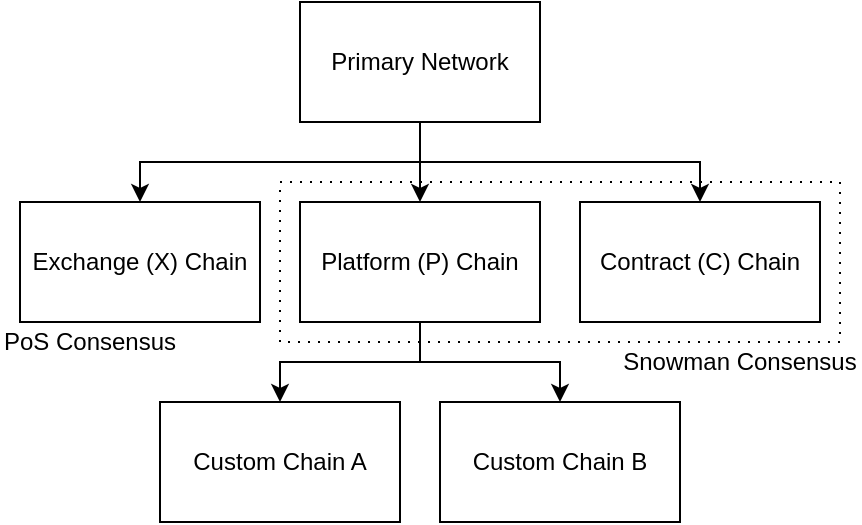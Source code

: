 <mxfile version="16.5.1" type="device"><diagram id="biPOpYiwav5YCukqLc0R" name="Page-1"><mxGraphModel dx="981" dy="597" grid="1" gridSize="10" guides="1" tooltips="1" connect="1" arrows="1" fold="1" page="1" pageScale="1" pageWidth="827" pageHeight="1169" math="0" shadow="0"><root><mxCell id="0"/><mxCell id="1" parent="0"/><mxCell id="iWHVXFiA_WYxAzIRBTGW-10" style="edgeStyle=orthogonalEdgeStyle;rounded=0;orthogonalLoop=1;jettySize=auto;html=1;exitX=0.5;exitY=1;exitDx=0;exitDy=0;entryX=0.5;entryY=0;entryDx=0;entryDy=0;" edge="1" parent="1" source="iWHVXFiA_WYxAzIRBTGW-1" target="iWHVXFiA_WYxAzIRBTGW-3"><mxGeometry relative="1" as="geometry"/></mxCell><mxCell id="iWHVXFiA_WYxAzIRBTGW-12" style="edgeStyle=orthogonalEdgeStyle;rounded=0;orthogonalLoop=1;jettySize=auto;html=1;exitX=0.5;exitY=1;exitDx=0;exitDy=0;entryX=0.5;entryY=0;entryDx=0;entryDy=0;" edge="1" parent="1" source="iWHVXFiA_WYxAzIRBTGW-1" target="iWHVXFiA_WYxAzIRBTGW-4"><mxGeometry relative="1" as="geometry"/></mxCell><mxCell id="iWHVXFiA_WYxAzIRBTGW-13" style="edgeStyle=orthogonalEdgeStyle;rounded=0;orthogonalLoop=1;jettySize=auto;html=1;exitX=0.5;exitY=1;exitDx=0;exitDy=0;entryX=0.5;entryY=0;entryDx=0;entryDy=0;" edge="1" parent="1" source="iWHVXFiA_WYxAzIRBTGW-1" target="iWHVXFiA_WYxAzIRBTGW-2"><mxGeometry relative="1" as="geometry"/></mxCell><mxCell id="iWHVXFiA_WYxAzIRBTGW-1" value="Primary Network" style="rounded=0;whiteSpace=wrap;html=1;" vertex="1" parent="1"><mxGeometry x="390" y="180" width="120" height="60" as="geometry"/></mxCell><mxCell id="iWHVXFiA_WYxAzIRBTGW-2" value="Exchange (X) Chain" style="rounded=0;whiteSpace=wrap;html=1;" vertex="1" parent="1"><mxGeometry x="250" y="280" width="120" height="60" as="geometry"/></mxCell><mxCell id="iWHVXFiA_WYxAzIRBTGW-7" style="edgeStyle=orthogonalEdgeStyle;rounded=0;orthogonalLoop=1;jettySize=auto;html=1;exitX=0.5;exitY=1;exitDx=0;exitDy=0;entryX=0.5;entryY=0;entryDx=0;entryDy=0;" edge="1" parent="1" source="iWHVXFiA_WYxAzIRBTGW-3" target="iWHVXFiA_WYxAzIRBTGW-5"><mxGeometry relative="1" as="geometry"/></mxCell><mxCell id="iWHVXFiA_WYxAzIRBTGW-9" style="edgeStyle=orthogonalEdgeStyle;rounded=0;orthogonalLoop=1;jettySize=auto;html=1;exitX=0.5;exitY=1;exitDx=0;exitDy=0;" edge="1" parent="1" source="iWHVXFiA_WYxAzIRBTGW-3" target="iWHVXFiA_WYxAzIRBTGW-6"><mxGeometry relative="1" as="geometry"/></mxCell><mxCell id="iWHVXFiA_WYxAzIRBTGW-3" value="Platform (P) Chain" style="rounded=0;whiteSpace=wrap;html=1;" vertex="1" parent="1"><mxGeometry x="390" y="280" width="120" height="60" as="geometry"/></mxCell><mxCell id="iWHVXFiA_WYxAzIRBTGW-4" value="Contract (C) Chain" style="rounded=0;whiteSpace=wrap;html=1;" vertex="1" parent="1"><mxGeometry x="530" y="280" width="120" height="60" as="geometry"/></mxCell><mxCell id="iWHVXFiA_WYxAzIRBTGW-5" value="Custom Chain A" style="rounded=0;whiteSpace=wrap;html=1;" vertex="1" parent="1"><mxGeometry x="320" y="380" width="120" height="60" as="geometry"/></mxCell><mxCell id="iWHVXFiA_WYxAzIRBTGW-6" value="Custom Chain B" style="rounded=0;whiteSpace=wrap;html=1;" vertex="1" parent="1"><mxGeometry x="460" y="380" width="120" height="60" as="geometry"/></mxCell><mxCell id="iWHVXFiA_WYxAzIRBTGW-15" value="" style="rounded=0;whiteSpace=wrap;html=1;fillColor=none;dashed=1;dashPattern=1 4;" vertex="1" parent="1"><mxGeometry x="380" y="270" width="280" height="80" as="geometry"/></mxCell><mxCell id="iWHVXFiA_WYxAzIRBTGW-16" value="Snowman Consensus" style="text;html=1;strokeColor=none;fillColor=none;align=center;verticalAlign=middle;whiteSpace=wrap;rounded=0;dashed=1;dashPattern=1 4;" vertex="1" parent="1"><mxGeometry x="550" y="350" width="120" height="20" as="geometry"/></mxCell><mxCell id="iWHVXFiA_WYxAzIRBTGW-17" value="PoS Consensus" style="text;html=1;strokeColor=none;fillColor=none;align=center;verticalAlign=middle;whiteSpace=wrap;rounded=0;dashed=1;dashPattern=1 4;" vertex="1" parent="1"><mxGeometry x="240" y="340" width="90" height="20" as="geometry"/></mxCell></root></mxGraphModel></diagram></mxfile>